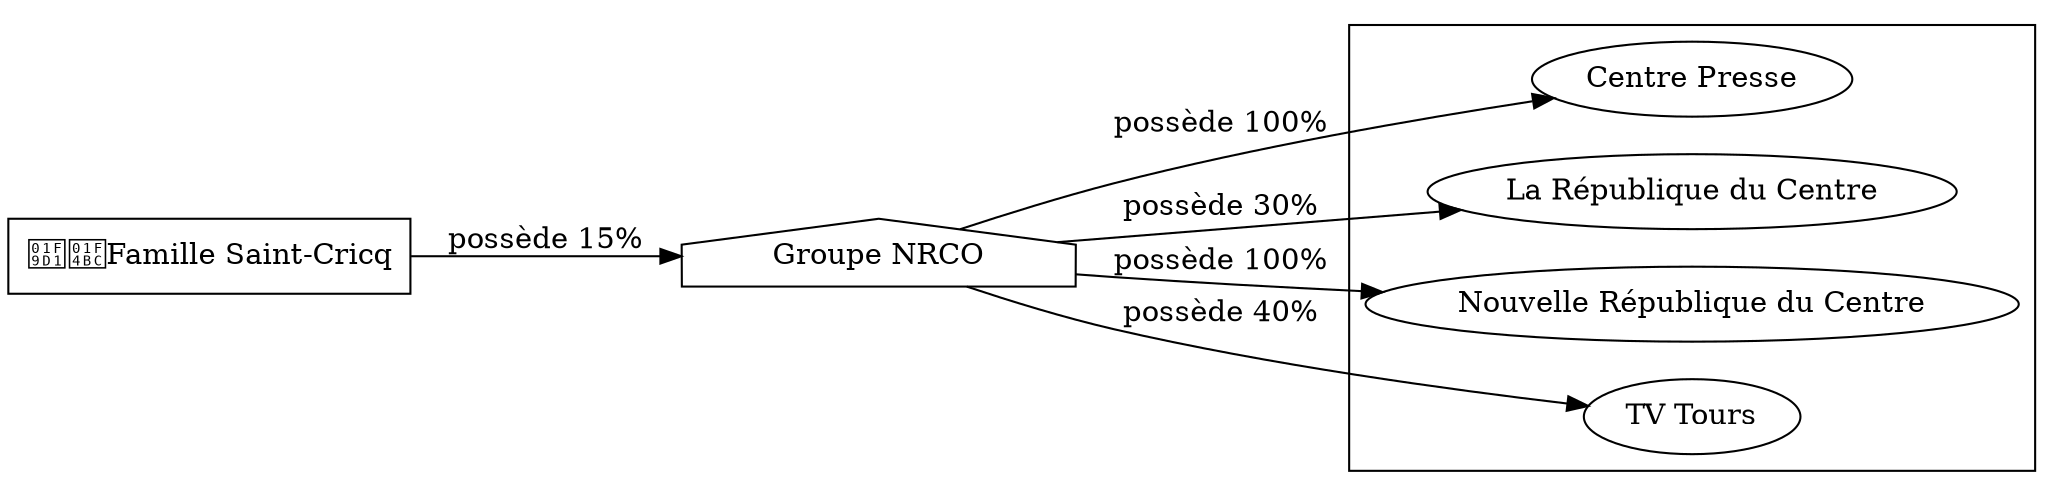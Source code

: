 digraph {
  rankdir=LR;
  subgraph roots {
    
      "famille-saint-cricq-221"[label="🧑‍💼Famille Saint-Cricq" shape=box]
    
  }

  
    "groupe-nrco-237"[label="Groupe NRCO" shape=house]
  

  subgraph clusterLeaves {
    
      "centre-presse-239"[label="Centre Presse"]
    
      "la-republique-du-centre-236"[label="La République du Centre"]
    
      "nouvelle-republique-du-centre-238"[label="Nouvelle République du Centre"]
    
      "tv-tours-240"[label="TV Tours"]
    
  }

  
    "famille-saint-cricq-221" -> "groupe-nrco-237" [
      label="possède 15%"
    ]
  
    "groupe-nrco-237" -> "centre-presse-239" [
      label="possède 100%"
    ]
  
    "groupe-nrco-237" -> "la-republique-du-centre-236" [
      label="possède 30%"
    ]
  
    "groupe-nrco-237" -> "nouvelle-republique-du-centre-238" [
      label="possède 100%"
    ]
  
    "groupe-nrco-237" -> "tv-tours-240" [
      label="possède 40%"
    ]
  
}
